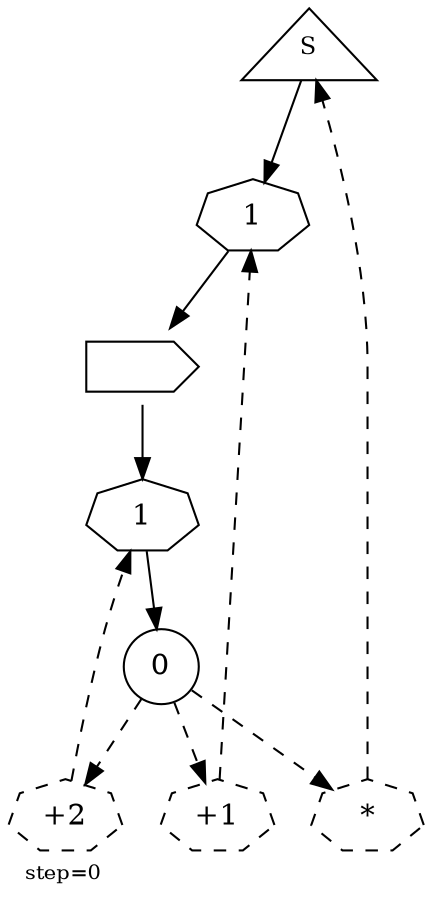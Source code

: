 digraph {
  graph  [labelloc=bottom,labeljust=left,fontsize="10",label="step=0"];
  "458" [shape=triangle,peripheries="1",label=<<SUP>S</SUP>>,labelfontcolor=black,color=black];
  "459" [shape=cds,peripheries="1",label="",labelfontcolor=black,color=black];
  "461" [shape=circle,peripheries="1",label=<0>,labelfontcolor=black,color=black];
  "460" [label=<1>,peripheries="1",color=black,shape=septagon];
  "458" -> "460" [color=black];
  "460" -> "459" [color=black];
  "462" [label=<1>,peripheries="1",color=black,shape=septagon];
  "459" -> "462" [color=black];
  "462" -> "461" [color=black];
  "463" [label=<*>,peripheries="1",color=black,style=dashed,shape=septagon];
  "461" -> "463" [style=dashed,color=black];
  "463" -> "458" [style=dashed,color=black];
  "464" [label=<+2>,peripheries="1",color=black,style=dashed,shape=septagon];
  "461" -> "464" [style=dashed,color=black];
  "464" -> "462" [style=dashed,color=black];
  "465" [label=<+1>,peripheries="1",color=black,style=dashed,shape=septagon];
  "461" -> "465" [style=dashed,color=black];
  "465" -> "460" [style=dashed,color=black];
}